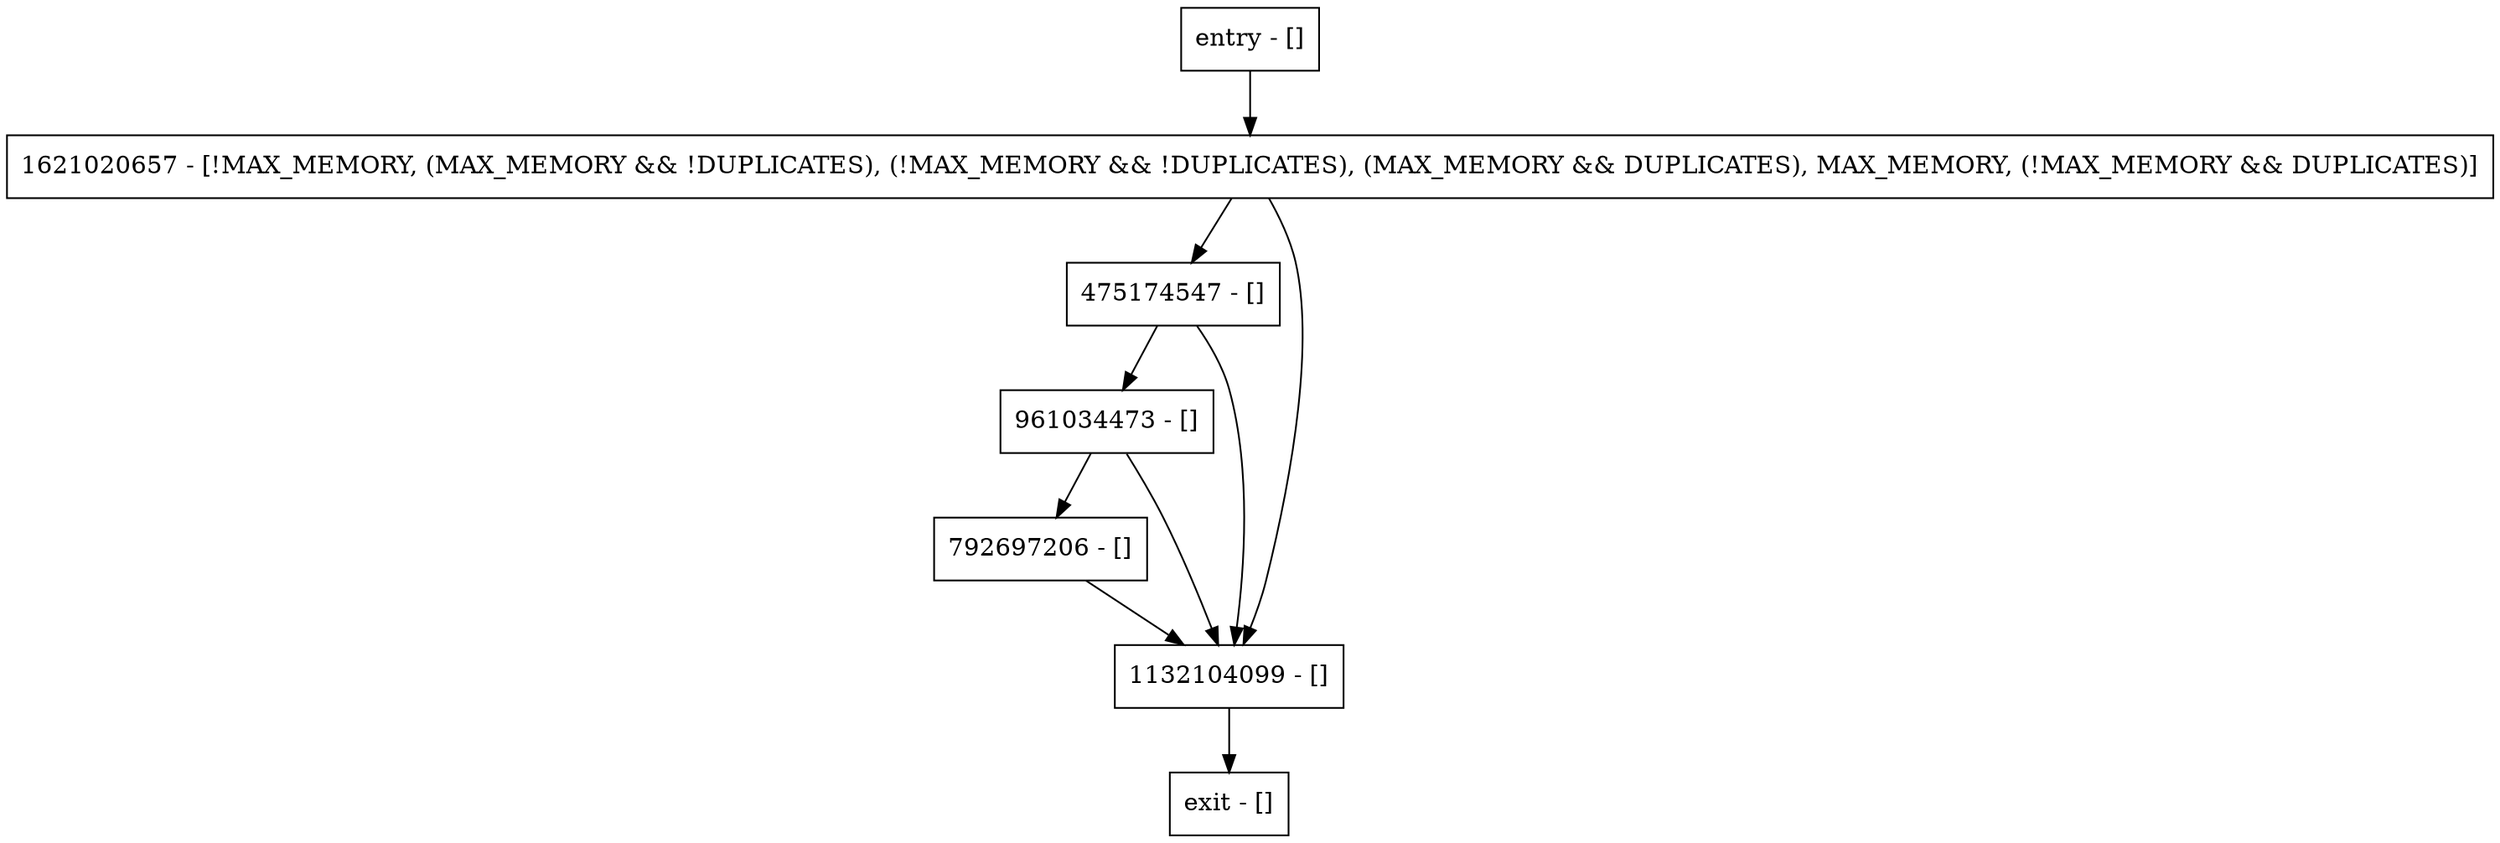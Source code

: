digraph checkUpdatesAllowed {
node [shape=record];
entry [label="entry - []"];
exit [label="exit - []"];
475174547 [label="475174547 - []"];
1621020657 [label="1621020657 - [!MAX_MEMORY, (MAX_MEMORY && !DUPLICATES), (!MAX_MEMORY && !DUPLICATES), (MAX_MEMORY && DUPLICATES), MAX_MEMORY, (!MAX_MEMORY && DUPLICATES)]"];
792697206 [label="792697206 - []"];
961034473 [label="961034473 - []"];
1132104099 [label="1132104099 - []"];
entry;
exit;
entry -> 1621020657;
475174547 -> 961034473;
475174547 -> 1132104099;
1621020657 -> 475174547;
1621020657 -> 1132104099;
792697206 -> 1132104099;
961034473 -> 792697206;
961034473 -> 1132104099;
1132104099 -> exit;
}
